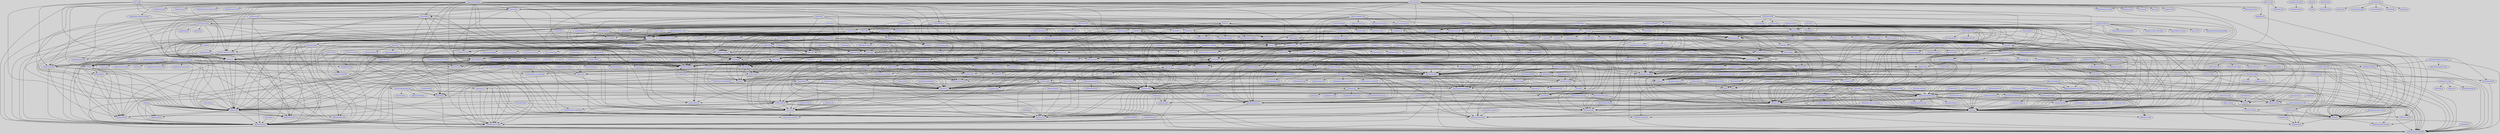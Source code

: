 digraph fgl {
  size="100.0,100.0!"; 
  dpi=600;
  margin=0;
  overlap=scale
  graph [ bgcolor=lightgray, resolution=128, fontname=Arial, fontcolor=blue, fontsize=12 ];
  node [ fontname=Arial, fontcolor=blue, fontsize=12];
  edge [ fontname=Helvetica, fontcolor=red, fontsize=12 ];

  "fthomas/refined" -> "rickynils/scalacheck" 
  "scorexfoundation/scorex" -> "swagger-akka-http/swagger-akka-http" 
  "spotify/scio" -> "circe/circe" 
  "scorexfoundation/scorex" -> "milessabin/shapeless" 
  "thoughtworksinc/deeplearning.scala" -> "milessabin/shapeless" 
  "twitter/finatra" -> "fasterxml/jackson-module-scala" 
  "scalanlp/breeze" -> "milessabin/shapeless" 
  "slamdata/matryoshka" -> "slamdata/slamdata-predef" 
  "linkerd/linkerd" -> "fasterxml/jackson-module-scala" 
  "playframework/anorm" -> "jsuereth/scala-arm" 
  "xerial/sbt-pack" -> "playframework/twirl" 
  "locationtech/geotrellis" -> "typesafehub/scala-logging" 
  "gilbertw1/slack-scala-client" -> "akka/akka" 
  "finagle/finch" -> "finagle/finagle-oauth2" 
  "couchbase/couchbase-spark-connector" -> "reactivex/rxscala" 
  "holdenk/spark-testing-base" -> "scalatest/scalatest" 
  "fomkin/korolev" -> "jokade/slogging" 
  "47deg/macroid" -> "scala/scala-async" 
  "twitter/twitter-server" -> "fasterxml/jackson-module-scala" 
  "rtyley/bfg-repo-cleaner" -> "scalatest/scalatest" 
  "dius/pact-jvm" -> "etorreborre/specs2" 
  "spotify/ratatool" -> "twitter/bijection" 
  "apache/flink" -> "scopt/scopt" 
  "lloydmeta/schwatcher" -> "akka/akka" 
  "primetalk/synapsegrid" -> "reactivex/rxscala" 
  "tumblr/colossus" -> "scalatest/scalatest" 
  "tpolecat/doobie" -> "milessabin/shapeless" 
  "slamdata/matryoshka" -> "rickynils/scalacheck" 
  "functional-streams-for-scala/fs2" -> "scodec/scodec-bits" 
  "circe/circe" -> "milessabin/shapeless" 
  "frees-io/freestyle" -> "travisbrown/catbird" 
  "mukel/telegrambot4s" -> "akka/akka" 
  "tapad/sbt-docker-compose" -> "lift/framework" 
  "scalaconsultants/reactive-rabbit" -> "akka/akka" 
  "travisbrown/iteratee" -> "scalatest/scalatest" 
  "scalacenter/scalafix" -> "lihaoyi/sourcecode" 
  "finagle/finch" -> "circe/circe-jackson" 
  "travisbrown/iteratee" -> "typelevel/cats" 
  "japgolly/scalacss" -> "japgolly/scalajs-react" 
  "zalando/grafter" -> "scalacenter/scaladex-void" 
  "sirthias/swave" -> "typesafehub/scala-logging" 
  "alexarchambault/case-app" -> "milessabin/macro-compat" 
  "scalaz/scalaz" -> "rickynils/scalacheck" 
  "hseeberger/constructr" -> "propensive/rapture-json-spray" 
  "getquill/quill" -> "twitter/finagle" 
  "playframework/play-slick" -> "playframework/playframework" 
  "outworkers/phantom" -> "milessabin/macro-compat" 
  "circe/circe" -> "scalamacros/paradise" 
  "primetalk/synapsegrid" -> "akka/akka" 
  "propensive/contextual" -> "scalamacros/paradise" 
  "ucb-bar/chisel" -> "rickynils/scalacheck" 
  "pureconfig/pureconfig" -> "milessabin/macro-compat" 
  "propensive/rapture" -> "lift/framework" 
  "combust/mleap" -> "jsuereth/scala-arm" 
  "ensime/ensime-server" -> "lihaoyi/fastparse" 
  "foundweekends/giter8" -> "scopt/scopt" 
  "foundweekends/giter8" -> "eed3si9n/gigahorse" 
  "strongtyped/active-slick" -> "milessabin/shapeless" 
  "locationtech/geotrellis" -> "julien-truffaut/monocle" 
  "snappydatainc/snappydata" -> "scopt/scopt" 
  "kamon-io/kamon" -> "akka/akka" 
  "swagger-api/swagger-play" -> "fasterxml/jackson-module-scala" 
  "http4s/http4s" -> "functional-streams-for-scala/fs2-cats" 
  "softwaremill/scala-clippy" -> "lihaoyi/fansi" 
  "tpolecat/doobie" -> "typelevel/cats" 
  "akka-js/akka.js" -> "scala-js/scala-js-java-time" 
  "etsy/conjecture" -> "twitter/algebird" 
  "scalapenos/stamina" -> "akka/akka" 
  "hseeberger/constructr" -> "akka/akka" 
  "locationtech/geotrellis" -> "spray/spray" 
  "rssh/scala-gopher" -> "scala/scala-async" 
  "dlwh/breeze" -> "dlwh/epic" 
  "softwaremill/sttp" -> "monix/monix" 
  "lihaoyi/workbench" -> "lihaoyi/upickle-pprint" 
  "spotify/ratatool" -> "circe/circe" 
  "non/debox" -> "non/spire" 
  "spotify/scio" -> "fasterxml/jackson-module-scala" 
  "pureconfig/pureconfig" -> "scala/scala-xml" 
  "jto/validation" -> "playframework/play-json" 
  "twitter/storehaus" -> "twitter/util" 
  "scalameter/scalameter" -> "mongodb/mongo-scala-driver" 
  "swagger-api/swagger-play" -> "playframework/playframework" 
  "finagle/finch" -> "scalatest/scalatest" 
  "lloydmeta/enumeratum" -> "playframework/play-json" 
  "non/debox" -> "scalamacros/paradise" 
  "scalapenos/stamina" -> "jrudolph/json-lenses" 
  "danielasfregola/twitter4s" -> "hseeberger/akka-http-json" 
  "hseeberger/constructr" -> "propensive/rapture" 
  "joscha/play-authenticate" -> "joscha/play-easymail" 
  "net-a-porter/scala-uri" -> "sirthias/parboiled2" 
  "typelevel/discipline" -> "scalatest/scalatest" 
  "outr/youi" -> "scala-js/scala-js-dom" 
  "scorexfoundation/scorex" -> "scalatest/scalatest" 
  "whisklabs/docker-it-scala" -> "iheartradio/ficus" 
  "softwaremill/kmq" -> "akka/akka" 
  "outr/youi" -> "outr/scribe" 
  "ensime/ensime-server" -> "daniel-trinh/scalariform" 
  "argonaut-io/argonaut" -> "scalaz/scalaz" 
  "lihaoyi/mill" -> "lihaoyi/pprint" 
  "dius/pact-jvm" -> "dispatch/reboot" 
  "spray/spray" -> "sirthias/parboiled" 
  "hseeberger/constructr" -> "spray/spray" 
  "lihaoyi/scalatex" -> "circe/circe" 
  "chandu0101/sri" -> "scala-js/scala-js-dom" 
  "snowplow/snowplow" -> "snowplow/scala-weather" 
  "p2t2/figaro" -> "argonaut-io/argonaut" 
  "travisbrown/iteratee" -> "scalaz/scalaz" 
  "scalatest/scalatest" -> "playframework/playframework" 
  "combust/mleap" -> "apache/spark" 
  "http4s/http4s" -> "rickynils/scalacheck" 
  "swagger-akka-http/swagger-akka-http" -> "akka/akka-http" 
  "foundweekends/giter8" -> "scala/scala-parser-combinators" 
  "agourlay/cornichon" -> "circe/circe" 
  "scoverage/scalac-scoverage-plugin" -> "scala/scala-xml" 
  "typelevel/cats" -> "typelevel/machinist" 
  "spotify/featran" -> "nrinaudo/kantan.csv" 
  "foundweekends/giter8" -> "bmc/scalasti" 
  "slamdata/matryoshka" -> "julien-truffaut/monocle" 
  "jto/validation" -> "scala/scala-parser-combinators-js" 
  "adrianhurt/play-bootstrap" -> "playframework/playframework" 
  "tminglei/slick-pg" -> "circe/circe" 
  "pawelkaczor/akka-ddd" -> "danielasfregola/random-data-generator" 
  "scalacenter/bloop" -> "sbt/util" 
  "snappydatainc/snappydata" -> "akka/akka" 
  "spotify/scio" -> "nevillelyh/protobuf-generic" 
  "combust/mleap" -> "databricks/spark-avro" 
  "argonaut-io/argonaut" -> "non/jawn" 
  "mpollmeier/gremlin-scala" -> "milessabin/shapeless" 
  "gphat/wabisabi" -> "bmc/grizzled-slf4j" 
  "pathikrit/better-files" -> "akka/akka" 
  "underscoreio/slickless" -> "milessabin/shapeless" 
  "quasar-analytics/quasar" -> "slamdata/slamdata-predef" 
  "etorreborre/specs2" -> "rickynils/scalacheck" 
  "twitter/algebird" -> "twitter/bijection" 
  "circe/circe" -> "scalatest/scalatest" 
  "finagle/featherbed" -> "twitter/finagle" 
  "non/jawn" -> "playframework/play-json" 
  "p2t2/figaro" -> "scalanlp/breeze" 
  "spotify/scio" -> "scalatest/scalatest" 
  "thoughtworksinc/deeplearning.scala" -> "atry/fastring" 
  "lagom/lagom" -> "dnvriend/akka-persistence-jdbc" 
  "milessabin/kittens" -> "scalamacros/paradise" 
  "lift/framework" -> "scala/scala-xml" 
  "thoughtworksinc/deeplearning.scala" -> "lihaoyi/sourcecode" 
  "thoughtworksinc/deeplearning.scala" -> "deeplearning4j/deeplearning4j" 
  "eed3si9n/scalaxb" -> "scopt/scopt" 
  "travisbrown/iteratee" -> "rickynils/scalacheck" 
  "scalatra/scalatra" -> "scalatest/scalatest" 
  "lastland/scala-forklift" -> "slick/slick" 
  "http4s/rho" -> "milessabin/shapeless" 
  "spotify/scio" -> "nevillelyh/shapeless-datatype" 
  "outr/youi" -> "scala/scala-xml" 
  "argonaut-io/argonaut" -> "scalamacros/paradise" 
  "softwaremill/sttp" -> "scalaz/scalaz" 
  "gnieh/diffson" -> "playframework/play-json" 
  "groupon/sparklint" -> "apache/spark" 
  "strongtyped/fun-cqrs" -> "typesafehub/scala-logging" 
  "scorexfoundation/scorex" -> "swagger-api/swagger-scala-module" 
  "stratio/crossdata" -> "akka/akka" 
  "wix/accord" -> "scalamacros/paradise" 
  "outwatch/outwatch" -> "raquo/scala-dom-types" 
  "scalatra/scalatra" -> "akka/akka" 
  "http4s/http4s" -> "playframework/twirl" 
  "levkhomich/akka-tracing" -> "akka/akka-http" 
  "twitter/cassovary" -> "twitter/twitter-server" 
  "playframework/playframework" -> "playframework/play-file-watch" 
  "dispatch/reboot" -> "scala/scala-xml" 
  "http4s/http4s" -> "scala/scala-java8-compat" 
  "agourlay/cornichon" -> "sirthias/parboiled2" 
  "finagle/finch" -> "rickynils/scalacheck" 
  "finagle/featherbed" -> "typelevel/cats" 
  "frees-io/freestyle" -> "slick/slick" 
  "twitter/storehaus" -> "twitter/algebird" 
  "akka/akka-http" -> "scala/scala-xml" 
  "scalacenter/scalafix" -> "lihaoyi/scalatex" 
  "danielasfregola/twitter4s" -> "json4s/json4s" 
  "twitter/finatra" -> "bmc/grizzled-slf4j" 
  "47deg/sbt-microsites" -> "sksamuel/scrimage" 
  "quasar-analytics/quasar" -> "julien-truffaut/monocle" 
  "scalaz/scalaz" -> "scala/scala-xml" 
  "jrudolph/json-lenses" -> "spray/spray-json" 
  "frees-io/freestyle" -> "pepegar/hammock" 
  "quasar-analytics/quasar" -> "reactivex/rxscala" 
  "quasar-analytics/quasar" -> "slamdata/scala-pathy" 
  "http4s/http4s" -> "etorreborre/specs2" 
  "sangria-graphql/sangria" -> "sirthias/parboiled2" 
  "freechipsproject/chisel3" -> "scopt/scopt" 
  "rtyley/bfg-repo-cleaner" -> "rtyley/scala-textmatching" 
  "quasar-analytics/quasar" -> "tpolecat/doobie" 
  "twitter/finatra" -> "twitter/bijection" 
  "folone/poi.scala" -> "scalaz/scalaz" 
  "outwatch/outwatch" -> "lukajcb/rxscala-js" 
  "jupyter-scala/jupyter-scala" -> "alexarchambault/ammonium" 
  "gnieh/diffson" -> "spray/spray" 
  "guardian/grid" -> "scalatest/scalatest" 
  "twitter/finatra" -> "twitter/scrooge" 
  "twitter/cassovary" -> "twitter/finagle" 
  "scalatest/scalatest" -> "scala/scala-parser-combinators" 
  "xdotai/play-json-extensions" -> "playframework/play-json" 
  "caskdata/cdap" -> "apache/spark" 
  "gilbertw1/slack-scala-client" -> "scala/scala-async" 
  "quasar-analytics/quasar" -> "scala/scala-parser-combinators" 
  "swagger-api/swagger-play" -> "playframework/twirl" 
  "akka/akka" -> "scala/scala-java8-compat" 
  "scoverage/sbt-scoverage" -> "scoverage/scalac-scoverage-plugin" 
  "tpolecat/doobie" -> "lihaoyi/sourcecode" 
  "frees-io/freestyle" -> "akka/akka-http" 
  "non/jawn" -> "argonaut-io/argonaut" 
  "fthomas/refined" -> "milessabin/macro-compat" 
  "json4s/json4s" -> "scala/scala-xml" 
  "reactivemongo/reactivemongo" -> "akka/akka" 
  "dragos/dragos-vscode-scala" -> "ensime/ensime-server" 
  "lihaoyi/fansi" -> "lihaoyi/sourcecode" 
  "p2t2/figaro" -> "scala/scala-swing" 
  "twitter/bijection" -> "twitter/scrooge" 
  "spotify/ratatool" -> "spotify/featran" 
  "julien-truffaut/monocle" -> "scala/scala-java8-compat" 
  "hrj/abandon" -> "scala/scala-xml" 
  "akka/alpakka" -> "mongodb/mongo-scala-driver" 
  "apache/flink" -> "scalamacros/paradise" 
  "monix/monix" -> "scalaz/scalaz" 
  "strongtyped/fun-cqrs" -> "akka/akka" 
  "akka/akka" -> "scala/scala-continuations" 
  "quasar-analytics/quasar" -> "akka/akka" 
  "foundweekends/giter8" -> "scala/scala-xml" 
  "softwaremill/sttp" -> "typelevel/cats-effect" 
  "monadless/monadless" -> "typelevel/cats" 
  "milessabin/shapeless" -> "scalamacros/paradise" 
  "whisklabs/docker-it-scala" -> "scalatest/scalatest" 
  "twitter/ostrich" -> "fasterxml/jackson-module-scala" 
  "ngs-doo/revenj" -> "scala/scala-xml" 
  "thangiee/freasy-monad" -> "scalameta/scalameta" 
  "spotify/scio" -> "twitter/chill" 
  "atnos-org/eff" -> "typelevel/cats" 
  "propensive/rapture" -> "spray/spray" 
  "linkerd/linkerd" -> "ghik/silencer" 
  "eaplatanios/tensorflow_scala" -> "circe/circe" 
  "playframework/play-json" -> "milessabin/macro-compat" 
  "twitter/finagle" -> "twitter/bijection" 
  "apache/bahir" -> "akka/akka" 
  "sparklinedata/spark-druid-olap" -> "scopt/scopt" 
  "squeryl/squeryl" -> "scala/scala-xml" 
  "outr/youi" -> "circe/circe" 
  "scalaconsultants/reactive-rabbit" -> "nbronson/scala-stm" 
  "kailuowang/henkan" -> "milessabin/kittens" 
  "scanamo/scanamo" -> "mpilquist/simulacrum" 
  "scalastyle/scalastyle" -> "scala-ide/scalariform" 
  "eaplatanios/tensorflow_scala" -> "milessabin/shapeless" 
  "etorreborre/specs2" -> "milessabin/shapeless" 
  "guardian/grid" -> "scala/scala-xml" 
  "akka/akka-http" -> "akka/akka" 
  "hseeberger/akka-sse" -> "akka/akka" 
  "julienrf/endpoints" -> "milessabin/shapeless" 
  "fomkin/korolev" -> "akka/akka-http" 
  "apache/samza" -> "scalatra/scalatra" 
  "thoughtworksinc/each" -> "milessabin/macro-compat" 
  "typelevel/algebra" -> "typelevel/cats" 
  "deeplearning4j/deeplearning4j" -> "akka/akka" 
  "locationtech/geotrellis" -> "scalatest/scalatest" 
  "xerial/larray" -> "wvlet/log" 
  "fthomas/refined" -> "scalaz/scalaz" 
  "hseeberger/akka-sse" -> "akka/akka-http" 
  "hseeberger/akka-http-json" -> "fasterxml/jackson-module-scala" 
  "scalacenter/bloop" -> "scala/scala-parser-combinators" 
  "agourlay/cornichon" -> "sangria-graphql/sangria" 
  "bigdatagenomics/adam" -> "hammerlab/genomic-loci" 
  "xitrum-framework/xitrum" -> "mattroberts297/slf4s" 
  "coursier/coursier" -> "alexarchambault/case-app" 
  "quasar-analytics/quasar" -> "verizon/delorean" 
  "eventstore/eventstore.jvm" -> "akka/akka" 
  "etorreborre/specs2" -> "scalamacros/paradise" 
  "twitter/bijection" -> "twitter/finagle" 
  "fomkin/korolev" -> "johanandren/akka" 
  "scalatest/scalatest" -> "scala/scala-xml" 
  "reactivemongo/reactivemongo" -> "playframework/playframework" 
  "lloydmeta/enumeratum" -> "playframework/playframework" 
  "twitter/scalding" -> "json4s/json4s" 
  "twitter/algebird" -> "twitter/util" 
  "scalameta/scalafmt" -> "olafurpg/metaconfig" 
  "tumblr/colossus" -> "nscala-time/nscala-time" 
  "jupyter-scala/jupyter-scala" -> "jupyter-scala/jupyter-kernel" 
  "sbt/zinc" -> "sbt/util" 
  "hseeberger/akka-http-json" -> "lihaoyi/upickle-pprint" 
  "typelevel/discipline" -> "etorreborre/specs2" 
  "sangria-graphql/sangria" -> "sangria-graphql/sangria-marshalling-api" 
  "finagle/finch" -> "typelevel/discipline" 
  "julienrf/endpoints" -> "hseeberger/akka-http-json" 
  "frees-io/freestyle" -> "verizon/journal" 
  "non/kind-projector" -> "scalamacros/paradise" 
  "akka/alpakka" -> "hseeberger/akka-http-json" 
  "coursier/coursier" -> "scala-js/scala-js-dom" 
  "finagle/finch" -> "non/jawn" 
  "jupyter-scala/jupyter-scala" -> "alexarchambault/case-app" 
  "http4s/http4s" -> "scala/scala-xml" 
  "finagle/finch" -> "milessabin/shapeless" 
  "thoughtworksinc/deeplearning.scala" -> "thoughtworksinc/constructor.scala" 
  "apache/spark" -> "apache/kafka" 
  "spotify/featran" -> "nevillelyh/shapeless-datatype" 
  "stew/dogs" -> "typelevel/machinist" 
  "clulab/processors" -> "json4s/json4s" 
  "frees-io/freestyle" -> "frees-io/iota" 
  "memsql/memsql-spark-connector" -> "spray/spray" 
  "rickynils/scalacheck" -> "scala/scala-parser-combinators" 
  "spinalhdl/spinalhdl" -> "scopt/scopt" 
  "sirthias/swave" -> "milessabin/shapeless" 
  "lihaoyi/upickle-pprint" -> "lihaoyi/fansi" 
  "snowplow/snowplow" -> "gatling/jsonpath" 
  "coursier/coursier" -> "lihaoyi/fastparse" 
  "frees-io/freestyle" -> "jokade/slogging" 
  "pawelkaczor/akka-ddd" -> "pawelkaczor/akka-contrib-legacy" 
  "scalacenter/scalafix" -> "typelevel/paiges" 
  "ensime/ensime-server" -> "paulbutcher/scalamock" 
  "xitrum-framework/xitrum" -> "xitrum-framework/glokka" 
  "tminglei/slick-pg" -> "playframework/play-json" 
  "foursquare/fsqio" -> "salat/salat" 
  "scala-ide/scalariform" -> "scala/scala-xml" 
  "xitrum-framework/xitrum" -> "json4s/json4s" 
  "locationtech/geotrellis" -> "non/spire" 
  "scalacenter/bloop" -> "monix/monix" 
  "linkerd/linkerd" -> "scoverage/scalac-scoverage-plugin" 
  "dius/pact-jvm" -> "typesafehub/scala-logging" 
  "udashframework/udash-core" -> "japgolly/scalacss" 
  "ngs-doo/revenj" -> "fasterxml/jackson-module-scala" 
  "jupyter-scala/jupyter-scala" -> "spotify/scio" 
  "sirthias/swave" -> "scodec/scodec-bits" 
  "scalameta/scalameta" -> "lihaoyi/fastparse" 
  "sbt/sbt-scalariform" -> "scala-ide/scalariform" 
  "eaplatanios/tensorflow_scala" -> "non/spire" 
  "udashframework/udash-core" -> "lihaoyi/scalatags" 
  "hydrospheredata/mist" -> "johanandren/akka" 
  "http4s/rho" -> "json4s/json4s" 
  "julienrf/play-jsmessages" -> "playframework/playframework" 
  "sksamuel/elastic4s" -> "fasterxml/jackson-module-scala" 
  "twitter/finatra" -> "twitter/util" 
  "frees-io/freestyle" -> "monix/monix" 
  "scalapb/scalapb" -> "lihaoyi/fastparse" 
  "stratio/crossdata" -> "elastic/elasticsearch-hadoop" 
  "scalaz/scalaz" -> "scala/scala-java8-compat" 
  "spotify/scio" -> "scalamacros/paradise" 
  "typelevel/cats-effect" -> "typelevel/cats" 
  "thoughtworksinc/binding.scala" -> "scala-js/scala-js-dom" 
  "eventstore/eventstore.jvm" -> "playframework/play-json" 
  "pawelkaczor/akka-ddd" -> "nscala-time/nscala-time" 
  "json4s/json4s" -> "scalaz/scalaz" 
  "finagle/featherbed" -> "circe/circe" 
  "akka/reactive-kafka" -> "akka/akka" 
  "jupyter-scala/jupyter-scala" -> "lihaoyi/upickle-pprint" 
  "hydrospheredata/mist" -> "milessabin/shapeless" 
  "etorreborre/specs2" -> "scala/scala-xml" 
  "scalapb/scalapb" -> "scalapb/lenses" 
  "vegas-viz/vegas" -> "circe/circe" 
  "lihaoyi/utest" -> "lihaoyi/sourcecode" 
  "twitter/storehaus" -> "twitter/bijection" 
  "deeplearning4j/nd4j" -> "apache/kafka" 
  "dius/pact-jvm" -> "gatling/jsonpath" 
  "adamw/elasticmq" -> "akka/akka-http" 
  "unfiltered/unfiltered" -> "json4s/json4s" 
  "mpilquist/simulacrum" -> "milessabin/macro-compat" 
  "locationtech/geotrellis" -> "scala/scala-parser-combinators" 
  "mohiva/play-silhouette" -> "playframework/twirl" 
  "http4s/http4s" -> "non/jawn" 
  "thoughtworksinc/deeplearning.scala" -> "jsuereth/scala-arm" 
  "akka/alpakka" -> "hseeberger/akka-sse" 
  "milessabin/shapeless" -> "milessabin/macro-compat" 
  "lihaoyi/ammonite" -> "lihaoyi/utest" 
  "outworkers/phantom" -> "milessabin/shapeless" 
  "twitter/scalding" -> "rickynils/scalacheck" 
  "lucidsoftware/neo-sbt-scalafmt" -> "mpollmeier/colordiff" 
  "guardian/grid" -> "lift/framework" 
  "twitter/algebird" -> "scalatest/scalatest" 
  "slamdata/matryoshka" -> "scalaz/scalaz" 
  "travisbrown/iteratee" -> "travisbrown/catbird" 
  "thoughtworksinc/deeplearning.scala" -> "thoughtworksinc/feature.scala" 
  "spotify/scio" -> "annoy4s/annoy4s" 
  "twitter/scrooge" -> "scopt/scopt" 
  "julien-truffaut/monocle" -> "typelevel/discipline" 
  "lloydmeta/enumeratum" -> "json4s/json4s" 
  "functional-streams-for-scala/fs2" -> "typelevel/cats-effect" 
  "levkhomich/akka-tracing" -> "akka/akka" 
  "frees-io/freestyle" -> "http4s/http4s" 
  "gitbucket/gitbucket" -> "playframework/twirl" 
  "akka/akka" -> "nbronson/scala-stm" 
  "scalapenos/stamina" -> "scalatest/scalatest" 
  "clulab/processors" -> "akka/akka" 
  "pureconfig/pureconfig" -> "lloydmeta/enumeratum" 
  "tumblr/colossus" -> "akka/akka" 
  "circe/circe" -> "fthomas/refined" 
  "fomkin/korolev" -> "fomkin/levsha" 
  "foursquare/fsqio" -> "twitter/ostrich" 
  "ensime/ensime-server" -> "fommil/spray-json-shapeless" 
  "spotify/scio" -> "spotify/featran" 
  "bigdatagenomics/adam" -> "codingwell/scala-guice" 
  "underscoreio/slickless" -> "slick/slick" 
  "agourlay/cornichon" -> "monix/monix" 
  "scalameta/scalameta" -> "scalatest/scalatest" 
  "lloydmeta/enumeratum" -> "scalamacros/paradise" 
  "finagle/finch" -> "typelevel/cats" 
  "fomkin/korolev" -> "monix/monix" 
  "softwaremill/sttp" -> "circe/circe" 
  "circe/circe" -> "typelevel/cats" 
  "47deg/sbt-microsites" -> "jcazevedo/moultingyaml" 
  "http4s/blaze" -> "scala/scala-xml" 
  "twitter/bijection" -> "scalamacros/paradise" 
  "slamdata/matryoshka" -> "mpilquist/simulacrum" 
  "scala-graph/scala-graph" -> "rickynils/scalacheck" 
  "jupyter-scala/jupyter-scala" -> "coursier/coursier" 
  "apache/kafka" -> "scala/scala-parser-combinators" 
  "locationtech/geomesa" -> "sirthias/parboiled" 
  "agourlay/cornichon" -> "sangria-graphql/sangria-circe" 
  "gitbucket/gitbucket" -> "gitbucket/scalatra-forms" 
  "lihaoyi/scalatex" -> "lihaoyi/upickle-pprint" 
  "thoughtworksinc/binding.scala" -> "milessabin/macro-compat" 
  "monadless/monadless" -> "playframework/playframework" 
  "lihaoyi/ammonite" -> "scalamacros/paradise" 
  "swagger-akka-http/swagger-akka-http" -> "fasterxml/jackson-module-scala" 
  "apache/mahout" -> "scopt/scopt" 
  "foursquare/fsqio" -> "lift/framework" 
  "stew/dogs" -> "typelevel/cats" 
  "http4s/http4s" -> "typelevel/cats" 
  "sksamuel/elastic4s" -> "circe/circe" 
  "spotify/featran" -> "nevillelyh/protobuf-generic" 
  "47deg/fetch" -> "typelevel/cats" 
  "chandu0101/scalajs-react-components" -> "japgolly/scalajs-react" 
  "hseeberger/akka-http-json" -> "circe/circe" 
  "frees-io/freestyle" -> "47deg/case-classy" 
  "verizon/knobs" -> "scalacenter/scaladex-void" 
  "tpolecat/doobie" -> "functional-streams-for-scala/fs2-cats" 
  "http4s/http4s" -> "circe/circe" 
  "daniel-trinh/scalariform" -> "scala/scala-parser-combinators" 
  "jto/validation" -> "scala/scala-xml" 
  "outr/youi" -> "outr/reactify" 
  "playframework/play-slick" -> "slick/slick" 
  "udashframework/udash-core" -> "typesafehub/scala-logging" 
  "outwatch/outwatch" -> "scala-js/scala-js-dom" 
  "olivierblanvillain/monadic-html" -> "typelevel/cats" 
  "scorexfoundation/scorex" -> "akka/akka" 
  "non/spire" -> "typelevel/algebra" 
  "sirthias/parboiled2" -> "milessabin/shapeless" 
  "lagom/lagom" -> "akka/akka-http" 
  "thoughtworksinc/deeplearning.scala" -> "atry/raii.scala" 
  "twitter/finagle" -> "fasterxml/jackson-module-scala" 
  "julien-truffaut/monocle" -> "scalamacros/paradise" 
  "lihaoyi/sourcecode" -> "scalamacros/paradise" 
  "lihaoyi/mill" -> "lihaoyi/ammonite" 
  "getquill/quill" -> "mauricio/postgresql-netty" 
  "alexarchambault/scalacheck-shapeless" -> "rickynils/scalacheck" 
  "frees-io/freestyle" -> "edmundnoble/cats-mtl" 
  "scalatest/scalatest" -> "rickynils/scalacheck" 
  "scalatra/scalatra" -> "etorreborre/specs2" 
  "pawelkaczor/akka-ddd" -> "akka/akka" 
  "scorexfoundation/scorex" -> "akka/akka-http" 
  "scalacenter/scalafix" -> "twitter/util" 
  "lloydmeta/enumeratum" -> "lihaoyi/upickle-pprint" 
  "akka/alpakka" -> "milessabin/shapeless" 
  "sclasen/akka-zk-cluster-seed" -> "akka/akka" 
  "etsy/conjecture" -> "spray/spray" 
  "etorreborre/specs2" -> "scalaz/scalaz" 
  "spray/spray-json" -> "sirthias/parboiled" 
  "twitter/algebird" -> "scalamacros/paradise" 
  "circe/circe" -> "akka/akka" 
  "julienrf/endpoints" -> "scalatest/scalatest" 
  "japgolly/scalacss" -> "milessabin/shapeless" 
  "deeplearning4j/deeplearning4j" -> "skymindio/canova" 
  "tpolecat/atto" -> "typelevel/cats" 
  "playframework/playframework" -> "scala/scala-xml" 
  "scorexfoundation/scorex" -> "input-output-hk/iodb" 
  "pawelkaczor/akka-ddd" -> "lloydmeta/enumeratum" 
  "atnos-org/eff" -> "tpolecat/doobie" 
  "quasar-analytics/quasar" -> "datastax/spark-cassandra-connector" 
  "thoughtworksinc/binding.scala" -> "thoughtworksinc/each" 
  "frees-io/freestyle" -> "kailuowang/mainecoon" 
  "jaliss/securesocial" -> "playframework/play-mailer" 
  "circe/circe" -> "milessabin/macro-compat" 
  "finagle/finch" -> "travisbrown/iteratee" 
  "ensime/ensime-sbt" -> "scala/scala-xml" 
  "playframework/twirl" -> "scala/scala-xml" 
  "quasar-analytics/quasar" -> "fthomas/refined" 
  "quasar-analytics/quasar" -> "rickynils/scalacheck" 
  "akka/akka-stream-contrib" -> "akka/akka" 
  "scalastyle/scalastyle" -> "scopt/scopt" 
  "snowplow/snowplow" -> "akka/akka" 
  "julienrf/endpoints" -> "julienrf/faithful" 
  "sksamuel/elastic4s" -> "typelevel/cats" 
  "lomigmegard/akka-http-cors" -> "akka/akka-http" 
  "xitrum-framework/xitrum" -> "xitrum-framework/scaposer" 
  "vegas-viz/vegas" -> "scalafx/scalafx" 
  "gitbucket/gitbucket" -> "scala/scala-java8-compat" 
  "nrinaudo/kantan.csv" -> "nrinaudo/kantan.codecs" 
  "twitter/algebird" -> "rickynils/scalacheck" 
  "pauldijou/jwt-scala" -> "lihaoyi/upickle-pprint" 
  "sksamuel/scapegoat" -> "scala/scala-xml" 
  "outworkers/phantom" -> "twitter/util" 
  "scalameta/scalameta" -> "scalapb/scalapb" 
  "to-ithaca/libra" -> "milessabin/shapeless" 
  "lagom/lagom" -> "scala/scala-xml" 
  "foundweekends/pamflet" -> "unfiltered/unfiltered" 
  "pawelkaczor/akka-ddd" -> "eventstore/eventstore.jvm" 
  "frees-io/freestyle" -> "47deg/fetch" 
  "spotify/ratatool" -> "twitter/scalding" 
  "twitter/finatra" -> "twitter/finagle" 
  "scalacenter/bloop" -> "sbt/io" 
  "thoughtworksinc/binding.scala" -> "lihaoyi/scalatags" 
  "ensime/ensime-server" -> "scala-ide/scala-refactoring" 
  "clulab/processors" -> "scala/scala-parser-combinators" 
  "scalameta/scalafmt" -> "scalameta/scalameta" 
  "scalikejdbc/scalikejdbc" -> "scala/scala-parser-combinators" 
  "typelevel/cats" -> "typelevel/discipline" 
  "quasar-analytics/quasar" -> "propensive/contextual" 
  "spotify/ratatool" -> "spotify/scio" 
  "zalando/grafter" -> "scalameta/scalameta" 
  "lucidsoftware/relate" -> "playframework/anorm" 
  "paulbutcher/scalamock" -> "scalatest/scalatest" 
  "quasar-analytics/quasar" -> "scopt/scopt" 
  "spotify/featran" -> "twitter/chill" 
  "lihaoyi/utest" -> "scalamacros/paradise" 
  "spray/spray" -> "scala/scala-parallel-collections" 
  "pureconfig/pureconfig" -> "akka/akka" 
  "udashframework/udash-core" -> "non/jawn" 
  "lihaoyi/ammonite" -> "lihaoyi/PPrint" 
  "twitter/chill" -> "twitter/algebird" 
  "lagom/lagom" -> "lightbend/ssl-config" 
  "outworkers/phantom" -> "playframework/playframework" 
  "spotify/scio" -> "nevillelyh/parquet-avro-extra" 
  "lihaoyi/fastparse" -> "scodec/scodec-bits" 
  "linkerd/linkerd" -> "rickynils/scalacheck" 
  "etsy/conjecture" -> "twitter/scalding" 
  "reactivemongo/play-reactivemongo" -> "playframework/playframework" 
  "scalanlp/breeze" -> "non/spire" 
  "tminglei/slick-pg" -> "argonaut-io/argonaut" 
  "pawelkaczor/akka-ddd" -> "softwaremill/scala-common" 
  "softwaremill/akka-http-session" -> "json4s/json4s" 
  "swagger-akka-http/swagger-akka-http" -> "swagger-api/swagger-scala-module" 
  "udashframework/udash-core" -> "udashframework/scala-js-jquery" 
  "spotify/featran" -> "twitter/algebird" 
  "outwatch/outwatch" -> "typelevel/cats" 
  "sksamuel/elastic4s" -> "spray/spray" 
  "gilbertw1/slack-scala-client" -> "akka/akka-http" 
  "aselab/scala-activerecord" -> "json4s/json4s" 
  "non/spire" -> "typelevel/machinist" 
  "snappydatainc/snappydata" -> "bmc/classutil" 
  "alexarchambault/case-app" -> "milessabin/shapeless" 
  "spotify/featran" -> "scalatest/scalatest" 
  "scalapenos/stamina" -> "johanandren/akka" 
  "gitbucket/gitbucket" -> "johanandren/akka" 
  "gitbucket/gitbucket" -> "json4s/json4s" 
  "monadless/monadless" -> "twitter/algebird" 
  "fthomas/refined" -> "scala/scala-xml" 
  "sksamuel/avro4s" -> "json4s/json4s" 
  "spotify/featran" -> "annoy4s/annoy4s" 
  "dispatch/reboot" -> "json4s/json4s" 
  "atnos-org/eff" -> "twitter/util" 
  "holdenk/spark-testing-base" -> "rickynils/scalacheck" 
  "bigdatagenomics/adam" -> "scalacenter/scaladex-void" 
  "spotify/featran" -> "nevillelyh/parquet-avro-extra" 
  "typelevel/frameless" -> "milessabin/shapeless" 
  "dlwh/breeze" -> "scalamacros/paradise" 
  "travisbrown/iteratee" -> "functional-streams-for-scala/fs2" 
  "finagle/finch" -> "spray/spray" 
  "scanamo/scanamo" -> "milessabin/shapeless" 
  "playframework/anorm" -> "playframework/playframework" 
  "mohiva/play-html-compressor" -> "playframework/playframework" 
  "monadless/monadless" -> "scalamacros/resetallattrs" 
  "milessabin/kittens" -> "non/alleycats" 
  "dlwh/breeze" -> "scalanlp/breeze" 
  "quasar-analytics/quasar" -> "alexarchambault/argonaut-shapeless" 
  "sangria-graphql/sangria" -> "sangria-graphql/sangria-streaming-api" 
  "kamon-io/kamon" -> "fluent/fluent-logger-scala" 
  "akka/akka-http" -> "spray/spray" 
  "snappydatainc/snappydata" -> "twitter/chill" 
  "dnvriend/akka-persistence-jdbc" -> "akka/akka" 
  "p2t2/figaro" -> "akka/akka" 
  "hseeberger/akka-http-json" -> "playframework/play-json" 
  "propensive/rapture" -> "playframework/play-json" 
  "outr/youi" -> "outr/profig" 
  "julienrf/endpoints" -> "circe/circe" 
  "scalaprops/scalaprops" -> "scalaz/scalaz" 
  "sksamuel/elastic4s" -> "sksamuel/exts" 
  "guardian/grid" -> "typesafehub/scala-logging" 
  "pawelkaczor/akka-ddd" -> "kamon-io/core" 
  "spotify/ratatool" -> "scopt/scopt" 
  "julien-truffaut/monocle" -> "milessabin/shapeless" 
  "scalanlp/breeze" -> "scalanlp/breeze-viz" 
  "monix/monix" -> "milessabin/macro-compat" 
  "frees-io/freestyle" -> "milessabin/shapeless" 
  "akka/alpakka" -> "slick/slick" 
  "lihaoyi/ammonite" -> "lihaoyi/sourcecode" 
  "apache/incubator-gearpump" -> "akka/akka-http" 
  "akka/alpakka" -> "johanandren/akka" 
  "scalatra/scalatra" -> "bmc/grizzled-slf4j" 
  "akka-js/akka.js" -> "akka-js/shocon" 
  "cb372/scalacache" -> "monix/monix" 
  "pureconfig/pureconfig" -> "typelevel/cats-effect" 
  "quasar-analytics/quasar" -> "non/jawn" 
  "unfiltered/unfiltered" -> "scalatest/scalatest" 
  "twitter/tormenta" -> "twitter/bijection" 
  "mukel/telegrambot4s" -> "akka/akka-http" 
  "dnvriend/akka-persistence-jdbc" -> "slick/slick" 
  "adrianhurt/play-bootstrap" -> "playframework/twirl" 
  "lagom/lagom" -> "playframework/playframework" 
  "circe/circe" -> "travisbrown/iteratee" 
  "foursquare/fsqio" -> "twitter/scalding" 
  "suzaku-io/diode" -> "japgolly/scalajs-react" 
  "scalapenos/stamina" -> "spray/spray" 
  "sbt/zinc" -> "sbt/io" 
  "propensive/contextual" -> "milessabin/macro-compat" 
  "twitter/util" -> "fasterxml/jackson-module-scala" 
  "groupon/sparklint" -> "http4s/http4s" 
  "linkerd/linkerd" -> "twitter/util" 
  "http4s/blaze" -> "http4s/http4s-websocket" 
  "agourlay/cornichon" -> "iheartradio/ficus" 
  "pawelkaczor/akka-ddd" -> "json4s/json4s" 
  "spingo/op-rabbit" -> "playframework/play-json" 
  "outr/youi" -> "outr/opentype.scala.js" 
  "ensime/ensime-server" -> "rickynils/scalacheck" 
  "dius/pact-jvm" -> "scopt/scopt" 
  "unfiltered/unfiltered" -> "etorreborre/specs2" 
  "apache/samza" -> "apache/kafka" 
  "snowplow/snowplow" -> "snowplow/scala-forex" 
  "47deg/sbt-microsites" -> "47deg/sbt-org-policies" 
  "lagom/lagom" -> "akka/akka-persistence-cassandra" 
  "quasar-analytics/quasar" -> "slamdata/matryoshka" 
  "snowplow/snowplow" -> "snowplow/iglu-scala-client" 
  "newmotion/akka-rabbitmq" -> "akka/akka" 
  "to-ithaca/libra" -> "non/spire" 
  "spotify/featran" -> "fasterxml/jackson-module-scala" 
  "apache/flink" -> "akka/akka" 
  "guardian/grid" -> "json4s/json4s" 
  "apache/bahir" -> "apache/spark" 
  "cb372/scalacache" -> "scalaz/scalaz" 
  "julien-truffaut/monocle" -> "typelevel/cats" 
  "finagle/finch" -> "travisbrown/iteratee-twitter" 
  "47deg/macroid" -> "milessabin/macro-compat" 
  "twitter/storehaus" -> "twitter/finagle" 
  "spotify/ratatool" -> "scalanlp/breeze" 
  "pureconfig/pureconfig" -> "typelevel/squants" 
  "thoughtworksinc/deeplearning.scala" -> "typelevel/cats" 
  "atnos-org/eff" -> "travisbrown/catbird" 
  "ensime/ensime-server" -> "sirthias/parboiled2" 
  "quasar-analytics/quasar" -> "apache/spark" 
  "twitter/scalding" -> "twitter/bijection" 
  "aselab/scala-activerecord" -> "scalamacros/paradise" 
  "scalaz/scalaz" -> "scala-js/scala-js-java-time" 
  "paypal/squbs" -> "json4s/json4s" 
  "playframework/playframework" -> "etorreborre/specs2" 
  "amplab/keystone" -> "apache/spark" 
  "sksamuel/elastic4s" -> "scalatest/scalatest" 
  "tminglei/slick-pg" -> "slick/slick" 
  "strongtyped/active-slick" -> "slick/slick" 
  "scalacenter/bloop" -> "coursier/coursier" 
  "apache/flink" -> "bmc/grizzled-slf4j" 
  "scalameta/scalameta" -> "lihaoyi/sourcecode" 
  "circe/circe" -> "julien-truffaut/monocle" 
  "playframework/playframework" -> "johanandren/akka" 
  "japgolly/scalajs-react" -> "scalaz/scalaz" 
  "frees-io/freestyle" -> "scalameta/scalameta" 
  "sksamuel/elastic4s" -> "json4s/json4s" 
  "http4s/http4s" -> "scalamacros/paradise" 
  "kamon-io/kamon" -> "jrudolph/json-lenses" 
  "http4s/http4s" -> "scalacenter/scaladex-void" 
  "snowplow/snowplow" -> "lemonlabsuk/scala-uri" 
  "twitter/finagle" -> "twitter/ostrich" 
  "lucidsoftware/neo-sbt-scalafmt" -> "coursier/coursier" 
  "softwaremill/retry" -> "softwaremill/odelay" 
  "scala-js/scala-js" -> "scopt/scopt" 
  "playframework/playframework" -> "akka/akka" 
  "hseeberger/akka-sse" -> "akka/akka-stream-contrib" 
  "quasar-analytics/quasar" -> "scalaz/scalaz" 
  "playframework/playframework" -> "playframework/play-json" 
  "foursquare/fsqio" -> "twitter/finagle" 
  "circe/circe" -> "cquiroz/scala-java-time" 
  "locationtech/geotrellis" -> "blemale/scaffeine" 
  "smootoo/freeslick" -> "slick/slick" 
  "milessabin/kittens" -> "milessabin/export-hook" 
  "apache/flink" -> "apache/kafka" 
  "apache/flink" -> "scalanlp/breeze" 
  "agourlay/cornichon" -> "hseeberger/akka-sse" 
  "quasar-analytics/quasar" -> "tototoshi/scala-csv" 
  "agourlay/cornichon" -> "lihaoyi/fansi" 
  "lihaoyi/upickle-pprint" -> "lihaoyi/sourcecode" 
  "amplab/keystone" -> "scalanlp/breeze" 
  "dius/pact-jvm" -> "scala/scala-java8-compat" 
  "twitter/bijection" -> "scoverage/scalac-scoverage-plugin" 
  "eaplatanios/tensorflow_scala" -> "typesafehub/scala-logging" 
  "outwatch/outwatch" -> "typelevel/cats-effect" 
  "japgolly/scalacss" -> "scala-js/scala-js-dom" 
  "agourlay/cornichon" -> "lihaoyi/utest" 
  "akka/akka-persistence-cassandra" -> "akka/akka" 
  "softwaremill/akka-http-session" -> "akka/akka-http" 
  "quasar-analytics/quasar" -> "functional-streams-for-scala/fs2" 
  "twitter/scalding" -> "twitter/algebird" 
  "jodersky/akka-serial" -> "akka/akka" 
  "hseeberger/akka-http-json" -> "akka/akka-http" 
  "sciss/scalacollider" -> "sciss/processor" 
  "outr/youi" -> "lihaoyi/upickle-pprint" 
  "jto/validation" -> "scala/scala-parser-combinators" 
  "reactivemongo/play-reactivemongo" -> "reactivemongo/reactivemongo-play-json" 
  "jaliss/securesocial" -> "playframework/playframework" 
  "argonaut-io/argonaut" -> "typelevel/cats" 
  "lihaoyi/upickle-pprint" -> "scalamacros/paradise" 
  "scala-native/scala-native" -> "lihaoyi/fastparse" 
  "tpolecat/doobie" -> "scalatest/scalatest" 
  "jto/validation" -> "scalamacros/paradise" 
  "cb372/scalacache" -> "typesafehub/scala-logging" 
  "softwaremill/scala-clippy" -> "lihaoyi/fastparse" 
  "twitter/ostrich" -> "twitter/util" 
  "unfiltered/unfiltered" -> "scala/scala-xml" 
  "lihaoyi/fastparse" -> "scalamacros/paradise" 
  "apache/spark" -> "scalanlp/breeze" 
  "twitter/storehaus" -> "rickynils/scalacheck" 
  "akka/alpakka" -> "akka/akka-http" 
  "combust/mleap" -> "spray/spray" 
  "julien-truffaut/monocle" -> "milessabin/macro-compat" 
  "aselab/scala-activerecord" -> "squeryl/squeryl" 
  "lihaoyi/ammonite" -> "lihaoyi/fansi" 
  "gitbucket/gitbucket" -> "enragedginger/akka-quartz-scheduler" 
  "typelevel/discipline" -> "rickynils/scalacheck" 
  "thoughtworksinc/deeplearning.scala" -> "thoughtworksinc/raii.scala" 
  "stew/dogs" -> "mpilquist/simulacrum" 
  "scalacenter/bloop" -> "alexarchambault/case-app" 
  "spotify/scio" -> "nrinaudo/kantan.csv" 
  "circe/circe" -> "rickynils/scalacheck" 
  "reactivemongo/play-reactivemongo" -> "reactivemongo/reactivemongo" 
  "quasar-analytics/quasar" -> "sksamuel/elastic4s" 
  "holdenk/spark-testing-base" -> "nicolasstucki/multisets" 
  "frees-io/freestyle" -> "finagle/finch" 
  "twitter/scrooge" -> "scala/scala-parser-combinators" 
  "verizon/knobs" -> "typelevel/cats" 
  "coursier/coursier" -> "scalamacros/paradise" 
  "non/jawn" -> "spray/spray" 
  "typelevel/cats" -> "scalatest/scalatest" 
  "spinalhdl/spinalhdl" -> "scala/scala-continuations" 
  "ruippeixotog/scala-scraper" -> "nscala-time/nscala-time" 
  "ensime/ensime-server" -> "ensime/scala-debugger" 
  "akka/akka" -> "scalatest/scalatest" 
  "julien-truffaut/monocle" -> "rickynils/scalacheck" 
  "propensive/rapture" -> "scalamacros/paradise" 
  "twitter/finatra" -> "nscala-time/nscala-time" 
  "clulab/processors" -> "typesafehub/scala-logging" 
  "softwaremill/sttp" -> "akka/akka-http" 
  "tpolecat/doobie" -> "fthomas/refined" 
  "spotify/featran" -> "spotify/scio" 
  "scalafx/scalafx" -> "adamw/macwire" 
  "scalacenter/scalafix" -> "lihaoyi/ammonite" 
  "gitbucket/gitbucket" -> "scalatra/scalatra" 
  "xitrum-framework/xitrum" -> "twitter/chill" 
  "http4s/http4s" -> "milessabin/macro-compat" 
  "non/jawn" -> "rjmac/rojoma-json" 
  "quasar-analytics/quasar" -> "scalatest/scalatest" 
  "monadless/monadless" -> "monix/monix" 
  "milessabin/kittens" -> "milessabin/shapeless" 
  "adamw/elasticmq" -> "scala/scala-xml" 
  "scalacenter/scalafix" -> "scalameta/scalameta" 
  "coursier/coursier" -> "alexarchambault/argonaut-shapeless" 
  "getquill/quill" -> "scala-js/scala-js-java-time" 
  "playframework/anorm" -> "scala/scala-parser-combinators" 
  "fthomas/crjdt" -> "typelevel/cats" 
  "http4s/http4s" -> "scodec/scodec-bits" 
  "scalaz/scalaz" -> "scala/scala-parser-combinators" 
  "scalatra/scalatra" -> "erikvanoosten/metrics-scala" 
  "pureconfig/pureconfig" -> "milessabin/shapeless" 
  "scalameter/scalameter" -> "spray/spray" 
  "47deg/fetch" -> "monix/monix" 
  "propensive/magnolia" -> "milessabin/macro-compat" 
  "tminglei/slick-pg" -> "json4s/json4s" 
  "quasar-analytics/quasar" -> "functional-streams-for-scala/fs2-scalaz" 
  "typelevel/frameless" -> "typelevel/cats-effect" 
  "pureconfig/pureconfig" -> "julienrf/enum" 
  "reactors-io/reactors" -> "json4s/json4s" 
  "spingo/op-rabbit" -> "akka/akka" 
  "foursquare/fsqio" -> "twitter/algebird" 
  "lloydmeta/enumeratum" -> "reactivemongo/reactivemongo" 
  "deeplearning4j/deeplearning4j" -> "apache/kafka" 
  "mukel/telegrambot4s" -> "typesafehub/scala-logging" 
  "spotify/featran" -> "scalanlp/breeze" 
  "propensive/rapture" -> "scalatest/scalatest" 
  "playframework/anorm" -> "scalamacros/paradise" 
  "http4s/http4s" -> "sirthias/parboiled2" 
  "scanamo/scanamo" -> "akka/alpakka" 
  "xitrum-framework/xitrum" -> "lloydmeta/schwatcher" 
  "atnos-org/eff" -> "typelevel/cats-effect" 
  "akka/alpakka" -> "akka/akka" 
  "locationtech/geotrellis" -> "tminglei/slick-pg" 
  "outworkers/phantom" -> "twitter/scrooge" 
  "foursquare/fsqio" -> "twitter/util" 
  "pawelkaczor/akka-ddd" -> "rickynils/scalacheck" 
  "hseeberger/akka-http-json" -> "json4s/json4s" 
  "julien-truffaut/monocle" -> "julien-truffaut/newts" 
  "snappydatainc/snappydata" -> "sirthias/parboiled2" 
  "monix/monix" -> "typelevel/discipline" 
  "udashframework/udash-core" -> "scala-js/scala-js-dom" 
  "julien-truffaut/monocle" -> "scalaz/scalaz" 
  "spingo/op-rabbit" -> "milessabin/shapeless" 
  "mpollmeier/gremlin-scala" -> "scala/scala-xml" 
  "jsuereth/scala-arm" -> "scala/scala-continuations" 
  "wix/accord" -> "scalamacros/resetallattrs" 
  "frees-io/freestyle" -> "typelevel/cats-effect" 
  "circe/circe" -> "typelevel/discipline" 
  "udashframework/udash-core" -> "ghik/silencer" 
  "japgolly/scalajs-react" -> "typelevel/cats" 
  "akka/akka" -> "lightbend/ssl-config" 
  "planet42/laika" -> "scala/scala-parser-combinators" 
  "propensive/rapture" -> "argonaut-io/argonaut" 
  "lagom/lagom" -> "akka/reactive-kafka" 
  "sciss/scalacollider" -> "sciss/scalacolliderugens" 
  "swagger-api/swagger-play" -> "swagger-api/swagger-scala-module" 
  "scala/collection-strawman" -> "scala/scala-java8-compat" 
  "lift/framework" -> "scala/scala-parser-combinators" 
  "scalacenter/scalafix" -> "coursier/coursier" 
  "tpolecat/doobie" -> "scalaz/scalaz" 
  "foursquare/fsqio" -> "sirthias/parboiled" 
  "hseeberger/constructr" -> "circe/circe" 
  "jsuereth/scala-arm" -> "typelevel/cats" 
  "melrief/purecsv" -> "milessabin/shapeless" 
  "xitrum-framework/xitrum" -> "akka/akka" 
  "etorreborre/specs2" -> "scala/scala-parser-combinators" 
  "jupyter-scala/jupyter-scala" -> "jupyter-scala/ammonium" 
  "frees-io/freestyle" -> "functional-streams-for-scala/fs2-cats" 
  "rtyley/bfg-repo-cleaner" -> "rtyley/scala-git" 
  "aselab/scala-activerecord" -> "nscala-time/nscala-time" 
  "dius/pact-jvm" -> "unfiltered/unfiltered" 
  "twitter/storehaus" -> "json4s/json4s" 
  "tpolecat/atto" -> "non/spire" 
  "scalamacros/paradise" -> "scalameta/scalameta" 
  "agourlay/cornichon" -> "scalatest/scalatest" 
  "lihaoyi/scalatex" -> "lihaoyi/scalatags" 
  "erikvanoosten/metrics-scala" -> "johanandren/akka" 
  "finagle/finch" -> "playframework/play-json" 
  "atnos-org/eff" -> "functional-streams-for-scala/fs2" 
  "strongtyped/fun-cqrs" -> "reactivex/rxscala" 
  "lihaoyi/ammonite" -> "coursier/coursier" 
  "jupyter-scala/jupyter-scala" -> "scala/scala-xml" 
  "quasar-analytics/quasar" -> "slamdata/scala-xml-names" 
  "h2oai/sparkling-water" -> "apache/spark" 
  "spingo/op-rabbit" -> "timcharper/acked-stream" 
  "apache/incubator-gearpump" -> "scala/scala-parser-combinators" 
  "pantsbuild/pants" -> "sbt/io" 
  "http4s/http4s" -> "http4s/http4s-websocket" 
  "scalacenter/bloop" -> "sbt/sbinary" 
  "scalacenter/scalafix" -> "olafurpg/metaconfig" 
  "wartremover/wartremover" -> "scalamacros/paradise" 
  "kamon-io/kamon" -> "twitter/util" 
  "adamw/elasticmq" -> "typesafehub/scala-logging" 
  "locationtech/geotrellis" -> "scalapb/scalapb" 
  "scalacenter/bloop" -> "scalapb/scalapb" 
  "clulab/processors" -> "lum-ai/common" 
  "outwatch/outwatch" -> "monix/monix" 
  "ensime/ensime-sbt" -> "scalamacros/paradise" 
  "typelevel/cats-effect" -> "typelevel/discipline" 
  "playframework/anorm" -> "playframework/play-json" 
  "finagle/finch" -> "twitter/finagle" 
  "sbt/zinc" -> "scala/scala-parser-combinators" 
  "sciss/scalacollider" -> "sciss/scalaaudiofile" 
  "outr/youi" -> "scallop/scallop" 
  "twitter/scalding" -> "milessabin/macro-compat" 
  "dlwh/epic" -> "dlwh/breeze" 
  "spingo/op-rabbit" -> "circe/circe" 
  "agourlay/cornichon" -> "johanandren/akka" 
  "atnos-org/eff" -> "monix/monix" 
  "japgolly/scalajs-react" -> "scala-js/scala-js-dom" 
  "typelevel/cats-effect" -> "rickynils/scalacheck" 
  "typelevel/cats" -> "milessabin/export-hook" 
  "manub/scalatest-embedded-kafka" -> "scalatest/scalatest" 
  "lagom/lagom" -> "johanandren/akka" 
  "scalapb/scalapb" -> "scalapb/protoc-bridge" 
  "lagom/lagom" -> "playframework/play-file-watch" 
  "adamw/elasticmq" -> "scala/scala-async" 
  "combust/mleap" -> "scalapb/scalapb" 
  "travisbrown/iteratee" -> "typelevel/discipline" 
  "playframework/playframework" -> "playframework/play-ws" 
  "cb372/scalacache" -> "typelevel/cats-effect" 
  "swagger-akka-http/swagger-akka-http" -> "akka/akka" 
  "coursier/coursier" -> "scala/scala-xml" 
  "finagle/featherbed" -> "milessabin/shapeless" 
  "julienrf/endpoints" -> "playframework/playframework" 
  "lihaoyi/scalatex" -> "lihaoyi/fastparse" 
  "typelevel/frameless" -> "edmundnoble/cats-mtl" 
  "outr/youi" -> "scalatest/scalatest" 
  "wix/accord" -> "scalatest/scalatest" 
  "twitter/storehaus" -> "twitter/scalding" 
  "tresata/spark-kafka" -> "apache/kafka" 
  "primetalk/synapsegrid" -> "milessabin/shapeless" 
  "agourlay/cornichon" -> "typelevel/cats" 
  "deeplearning4j/nd4j" -> "playframework/playframework" 
  "quasar-analytics/quasar" -> "typelevel/algebra" 
  "paypal/squbs" -> "fasterxml/jackson-module-scala" 
  "chandu0101/scalajs-react-components" -> "japgolly/scalacss" 
  "spotify/ratatool" -> "twitter/algebird" 
  "kenbot/goggles" -> "julien-truffaut/monocle" 
  "kamon-io/kamon" -> "scalaz/scalaz" 
  "frees-io/freestyle" -> "mpilquist/simulacrum" 
  "frees-io/freestyle" -> "lihaoyi/sourcecode" 
  "manub/scalatest-embedded-kafka" -> "apache/kafka" 
  "spingo/op-rabbit" -> "json4s/json4s" 
  "softwaremill/sttp" -> "json4s/json4s" 
  "dispatch/reboot" -> "lift/framework" 
  "snappydatainc/snappydata" -> "scala/scala-parser-combinators" 
  "lihaoyi/scalatags" -> "lihaoyi/sourcecode" 
  "fthomas/crjdt" -> "circe/circe" 
  "pawelkaczor/akka-ddd" -> "akka/akka-http" 
  "paypal/squbs" -> "wix/accord" 
  "mohiva/play-html-compressor" -> "playframework/twirl" 
  "deeplearning4j/deeplearning4j" -> "playframework/playframework" 
  "http4s/blaze" -> "log4s/log4s" 
  "julienrf/play-json-derived-codecs" -> "milessabin/shapeless" 
  "pantsbuild/pants" -> "scala/scala-java8-compat" 
  "scalafx/scalafx" -> "scalamacros/paradise" 
  "scalapb/scalapb" -> "scalapb/protobuf-runtime-scala" 
  "h2oai/sparkling-water" -> "h2oai/h2o-3" 
  "scalikejdbc/scalikejdbc-async" -> "scalikejdbc/scalikejdbc" 
  "outworkers/phantom" -> "outworkers/diesel" 
  "jupyter-scala/jupyter-scala" -> "scalamacros/paradise" 
  "http4s/http4s" -> "functional-streams-for-scala/fs2" 
  "47deg/fetch" -> "travisbrown/catbird" 
  "paypal/squbs" -> "akka/akka-http" 
  "sirthias/swave" -> "akka/akka" 
  "lloydmeta/enumeratum" -> "circe/circe" 
  "tminglei/slick-pg" -> "non/jawn" 
  "ngs-doo/revenj" -> "akka/akka-http" 
  "scalameta/scalafmt" -> "scopt/scopt" 
  "typelevel/algebra" -> "typelevel/discipline" 
  "pureconfig/pureconfig" -> "rickynils/scalacheck" 
  "twitter/storehaus" -> "mongodb/casbah" 
  "agourlay/cornichon" -> "akka/akka" 
  "snappydatainc/snappydata" -> "apache/kafka" 
  "propensive/rapture" -> "scalaz/scalaz" 
  "non/jawn" -> "json4s/json4s" 
  "japgolly/scalajs-react" -> "julien-truffaut/monocle" 
  "hrj/abandon" -> "scala/scala-parser-combinators" 
  "monix/monix" -> "typelevel/cats" 
  "scanamo/scanamo" -> "milessabin/macro-compat" 
  "pawelkaczor/akka-ddd" -> "tminglei/slick-pg" 
  "twitter/util" -> "scala/scala-parser-combinators" 
  "danielasfregola/twitter4s" -> "akka/akka-http" 
  "quasar-analytics/quasar" -> "scala/scala-xml" 
  "lihaoyi/ammonite" -> "scopt/scopt" 
  "propensive/rapture" -> "json4s/json4s" 
  "outworkers/phantom" -> "typelevel/cats" 
  "thoughtworksinc/deeplearning.scala" -> "scalaz/scalaz" 
  "deeplearning4j/deeplearning4j" -> "deeplearning4j/datavec" 
  "http4s/http4s" -> "zainab-ali/fs2-reactive-streams" 
  "tpolecat/doobie" -> "etorreborre/specs2" 
  "lagom/lagom" -> "playframework/play-json" 
  "47deg/sbt-microsites" -> "lihaoyi/scalatags" 
  "outworkers/phantom" -> "akka/akka" 
  "julien-truffaut/monocle" -> "fthomas/refined" 
  "travisbrown/iteratee" -> "monix/monix" 
  "newmotion/akka-rabbitmq" -> "johanandren/akka" 
  "scalanlp/breeze" -> "scalamacros/paradise" 
  "getquill/quill" -> "finagle/finagle-postgres" 
  "playframework/play-json" -> "playframework/playframework" 
  "pureconfig/pureconfig" -> "typelevel/cats" 
  "non/spire" -> "scalamacros/paradise" 
  "scalastyle/scalastyle" -> "daniel-trinh/scalariform" 
  "hseeberger/akka-http-json" -> "johanandren/akka" 
  "net-a-porter/scala-uri" -> "spray/spray" 
  "japgolly/scalacss" -> "lihaoyi/scalatags" 
  "lift/framework" -> "squeryl/squeryl" 
  "spotify/scio" -> "twitter/algebird" 
  "jrudolph/json-lenses" -> "sirthias/parboiled" 
  "akka/akka-http" -> "johanandren/akka" 
  "http4s/http4s" -> "argonaut-io/argonaut" 
  "sksamuel/elastic4s" -> "playframework/play-json" 
  "paulbutcher/scalamock" -> "scalamacros/paradise" 
  "finagle/finch" -> "circe/circe-iteratee" 
  "wix/accord" -> "scoverage/scalac-scoverage-plugin" 
  "paypal/squbs" -> "hseeberger/akka-http-json" 
  "dnvriend/akka-persistence-jdbc" -> "johanandren/akka" 
  "playframework/playframework" -> "nbronson/scala-stm" 
  "ThoughtWorksInc/each" -> "milessabin/macro-compat" 
  "twitter/scalding" -> "fasterxml/jackson-module-scala" 
  "tpolecat/doobie" -> "functional-streams-for-scala/fs2" 
  "frees-io/freestyle" -> "functional-streams-for-scala/fs2" 
  "alexarchambault/scalacheck-shapeless" -> "milessabin/shapeless" 
  "lucidsoftware/relate" -> "scalameter/scalameter" 
  "guardian/grid" -> "playframework/play-json" 
  "foursquare/fsqio" -> "mattroberts297/slf4s" 
  "twitter/scalding" -> "scalatest/scalatest" 
  "mongodb/casbah" -> "nscala-time/nscala-time" 
  "sirthias/parboiled2" -> "scalamacros/paradise" 
  "sciss/scalacollider" -> "sciss/optional" 
  "twitter/finatra" -> "codingwell/scala-guice" 
  "ensime/ensime-server" -> "slick/slick" 
  "hseeberger/akka-http-json" -> "sksamuel/avro4s" 
  "twitter/chill" -> "twitter/bijection" 
  "lagom/lagom" -> "scala/scala-parser-combinators" 
  "twitter/cassovary" -> "twitter/util" 
  "propensive/rapture" -> "non/jawn" 
  "foundweekends/pamflet" -> "foundweekends/knockoff" 
  "http4s/http4s" -> "typelevel/cats-effect" 
  "non/spire" -> "typelevel/discipline" 
  "salat/salat" -> "mongodb/casbah" 
  "xitrum-framework/xitrum" -> "xitrum-framework/sclasner" 
  "akka/alpakka" -> "adamw/elasticmq" 
  "gitbucket/gitbucket" -> "akka/akka" 
  "thoughtworksinc/deeplearning.scala" -> "thoughtworksinc/each" 
  "salat/salat" -> "json4s/json4s" 
  "akka/akka-persistence-cassandra" -> "johanandren/akka" 
  "zalando/grafter" -> "typelevel/cats" 
  "hseeberger/constructr" -> "akka/akka-http" 
  "olivierblanvillain/monadic-html" -> "scala-js/scala-js-dom" 
  "dius/pact-jvm" -> "scalatest/scalatest" 
  "milessabin/kittens" -> "typelevel/cats" 
  "foursquare/fsqio" -> "mongodb/casbah" 
  "locationtech/geotrellis" -> "opt-tech/chronoscala" 
  "udashframework/udash-core" -> "avsystem/scala-commons" 
  "freechipsproject/chisel3" -> "freechipsproject/firrtl" 
  "eventstore/eventstore.jvm" -> "spray/spray" 
  "swagger-akka-http/swagger-akka-http" -> "scala/scala-java8-compat" 
  "squeryl/squeryl" -> "json4s/json4s" 
  "gphat/wabisabi" -> "dispatch/reboot" 
  "sciss/scalacollider" -> "sciss/scalaosc" 
  "monix/monix" -> "typelevel/cats-effect" 
  "lihaoyi/scalatex" -> "lihaoyi/ammonite" 
  "scorexfoundation/scorex" -> "input-output-hk/scrypto" 
  "lagom/lagom" -> "akka/akka" 
  "mohiva/play-silhouette" -> "playframework/play-json" 
  "hydrospheredata/mist" -> "akka/akka" 
  "xitrum-framework/xitrum" -> "xitrum-framework/slf4s" 
  "lloydmeta/enumeratum" -> "argonaut-io/argonaut" 
  "spotify/ratatool" -> "rickynils/scalacheck" 
  "sksamuel/elastic4s" -> "akka/akka" 
  "danielasfregola/twitter4s" -> "johanandren/akka" 
  "monadless/monadless" -> "scala/scala-async" 
  "dragos/dragos-vscode-scala" -> "typesafehub/scala-logging" 
  "typelevel/frameless" -> "typelevel/cats" 
  "linkerd/linkerd" -> "scalatest/scalatest" 
  "adamw/elasticmq" -> "scala-graph/scala-graph" 
  "cb372/scalacache" -> "circe/circe" 
  "jto/validation" -> "typelevel/cats" 
  "danielasfregola/twitter4s" -> "typesafehub/scala-logging" 
  "sksamuel/elastic4s" -> "softwaremill/sttp" 
  "twitter/tormenta" -> "twitter/chill" 
  "jsuereth/scala-arm" -> "sksamuel/scapegoat" 
  "dlwh/epic" -> "scala/scala-xml" 
  "kailuowang/henkan" -> "milessabin/shapeless" 
  "amplab/keystone" -> "scopt/scopt" 
  "scalameter/scalameter" -> "scala/scala-parser-combinators" 
  "pawelkaczor/akka-ddd" -> "slick/slick" 
  "scalameter/scalameter" -> "mongodb/casbah" 
  "softwaremill/kmq" -> "typesafehub/scala-logging" 
  "typelevel/cats-effect" -> "mpilquist/simulacrum" 
  "scalapb/scalapb" -> "trueaccord/protobuf-runtime-scala" 
  "softwaremill/akka-http-session" -> "akka/akka" 
  "scalacenter/scalafix" -> "alexarchambault/case-app" 
  "apache/incubator-gearpump" -> "akka/akka" 
  "gitbucket/gitbucket" -> "bizreach/elastic-scala-httpclient" 
  "twitter/twitter-server" -> "twitter/util" 
  "locationtech/geotrellis" -> "jsuereth/scala-arm" 
  "paypal/squbs" -> "scala/scala-java8-compat" 
  "hseeberger/akka-http-json" -> "argonaut-io/argonaut" 
  "foursquare/fsqio" -> "scopt/scopt" 
  "adamw/elasticmq" -> "akka/akka" 
  "nrinaudo/kantan.csv" -> "milessabin/export-hook" 
  "etaty/rediscala" -> "nbronson/scala-stm" 
  "softwaremill/sttp" -> "zainab-ali/fs2-reactive-streams" 
  "travisbrown/iteratee" -> "functional-streams-for-scala/fs2-cats" 
  "outr/youi" -> "akka/akka" 
  "skinny-framework/skinny-framework" -> "skinny-framework/skinny-micro" 
  "hrj/abandon" -> "scallop/scallop" 
  "47deg/sbt-microsites" -> "scalatest/scalatest" 
  "skinny-framework/skinny-framework" -> "scala/scala-parser-combinators" 
  "outr/youi" -> "outr/scalajs-pixijs" 
  "julienrf/endpoints" -> "scala-js/scala-js-dom" 
  "playframework/playframework" -> "akka/akka-http" 
  "playframework/twirl" -> "scala/scala-parser-combinators" 
  "jasongoodwin/authentikat-jwt" -> "json4s/json4s" 
  "quasar-analytics/quasar" -> "non/spire" 
  "jsuereth/scala-arm" -> "playframework/playframework" 
  "twitter/algebird" -> "typelevel/algebra" 
  "lihaoyi/upickle-pprint" -> "non/jawn" 
  "twitter/scalding" -> "twitter/chill" 
  "scalatra/scalatra" -> "scala/scala-parser-combinators" 
  "playframework/anorm" -> "sksamuel/scapegoat" 
  "scalatra/scalatra" -> "scalaz/scalaz" 
  "eventstore/eventstore.jvm" -> "akka/akka-http" 
  "linkerd/linkerd" -> "pauldijou/jwt-scala" 
  "julienrf/endpoints" -> "akka/akka-http" 
  "http4s/http4s" -> "http4s/blaze" 
  "mohiva/play-silhouette" -> "playframework/playframework" 
  "lihaoyi/ammonite" -> "lihaoyi/geny" 
  "outr/youi" -> "outr/hasher" 
  "quasar-analytics/quasar" -> "scodec/scodec-bits" 
  "scalameter/scalameter" -> "scala/scala-xml" 
  "twitter/finatra" -> "twitter/twitter-server" 
  "finagle/finch" -> "json4s/json4s" 
  "adamw/elasticmq" -> "spray/spray" 
  "gnieh/diffson" -> "circe/circe" 
  "udashframework/udash-core" -> "scalacenter/scaladex-void" 
  "ensime/ensime-server" -> "akka/akka" 
  "scala-hamsters/hamsters" -> "scalameta/scalameta" 
  "scala-graph/scala-graph" -> "lift/framework" 
  "scalacenter/bloop" -> "lihaoyi/sourcecode" 
  "finagle/finch" -> "argonaut-io/argonaut" 
  "julienrf/play-json-derived-codecs" -> "playframework/play-json" 
  "agourlay/cornichon" -> "akka/akka-http" 
  "xitrum-framework/xitrum" -> "erikvanoosten/metrics-scala" 
  "gitbucket/gitbucket" -> "takezoe/blocking-slick" 
  "akka-js/akka.js" -> "scalatest/scalatest" 
  "gilbertw1/slack-scala-client" -> "playframework/play-json" 
  "lihaoyi/workbench" -> "akka/akka" 
  "iheartradio/ficus" -> "milessabin/macro-compat" 
  "http4s/http4s" -> "log4s/log4s" 
  "fthomas/refined" -> "pureconfig/pureconfig" 
  "spotify/featran" -> "scalamacros/paradise" 
  "http4s/http4s" -> "scalaz/scalaz" 
  "wix/accord" -> "etorreborre/specs2" 
  "skinny-framework/skinny-framework" -> "scalikejdbc/scalikejdbc" 
  "spingo/op-rabbit" -> "newmotion/akka-rabbitmq" 
  "playframework/playframework" -> "scala/scala-parser-combinators" 
  "ensime/ensime-server" -> "milessabin/shapeless" 
  "locationtech/geomesa" -> "scala/scala-parser-combinators" 
  "typelevel/algebra" -> "rickynils/scalacheck" 
  "tminglei/slick-pg" -> "spray/spray" 
  "eaplatanios/tensorflow_scala" -> "scalatest/scalatest" 
  "scalacenter/scalafix" -> "scopt/scopt" 
  "agourlay/cornichon" -> "http4s/http4s" 
  "zalando/grafter" -> "milessabin/shapeless" 
  "apache/incubator-gearpump" -> "twitter/bijection" 
  "lihaoyi/ammonite" -> "lihaoyi/fastparse" 
  "thoughtworksinc/binding.scala" -> "scala/scala-xml" 
  "agourlay/cornichon" -> "rickynils/scalacheck" 
  "to-ithaca/libra" -> "fthomas/singleton-ops" 
  "propensive/rapture" -> "circe/circe" 
  "locationtech/geomesa" -> "typesafehub/scala-logging" 
  "datastax/spark-cassandra-connector" -> "apache/kafka" 
  "frees-io/freestyle" -> "etaty/rediscala" 
  "scalatra/scalatra" -> "scala/scala-xml" 
  "sksamuel/avro4s" -> "milessabin/shapeless" 
  "akka/alpakka" -> "scala/scala-java8-compat" 
  "suzaku-io/diode" -> "scala-js/scala-js-dom" 
  "agourlay/cornichon" -> "gnieh/diffson" 
  "typelevel/cats" -> "rickynils/scalacheck" 
  "rtyley/bfg-repo-cleaner" -> "rtyley/scala-io" 
  "fomkin/korolev" -> "http4s/blaze" 
  "etorreborre/specs2" -> "typelevel/cats" 
  "lihaoyi/workbench" -> "akka/akka-http" 
  "verizon/quiver" -> "typelevel/cats" 
  "linkerd/linkerd" -> "twitter/finagle" 
  "thoughtworksinc/binding.scala" -> "thoughtworksinc/extractor.scala" 
  "scalanlp/breeze" -> "dlwh/breeze" 
  "pantsbuild/pants" -> "fasterxml/jackson-module-scala" 
  "stratio/crossdata" -> "stratio/stratio-parent" 
  "argonaut-io/argonaut" -> "julien-truffaut/monocle" 
  "quasar-analytics/quasar" -> "argonaut-io/argonaut" 
  "pantsbuild/pants" -> "sbt/util" 
  "ruippeixotog/scala-scraper" -> "scalaz/scalaz" 
  "kailuowang/henkan" -> "typelevel/cats" 
  "playframework/playframework" -> "playframework/twirl" 
  "paulbutcher/scalamock" -> "etorreborre/specs2" 
  "scalameter/scalameter" -> "fasterxml/jackson-module-scala" 
  "outworkers/phantom" -> "json4s/json4s" 
  "playframework/playframework" -> "scala/scala-java8-compat" 
  "lihaoyi/ammonite" -> "lihaoyi/upickle-pprint" 
  "paypal/squbs" -> "typesafehub/scala-logging" 
  "thoughtworksinc/deeplearning.scala" -> "non/spire" 
  "lomigmegard/akka-http-cors" -> "akka/akka" 
  "twitter/bijection" -> "json4s/json4s" 
  "guardian/grid" -> "nscala-time/nscala-time" 
  "snappydatainc/snappydata" -> "scalanlp/breeze" 
  "thoughtworksinc/deeplearning.scala" -> "typelevel/algebra" 
  "lagom/lagom" -> "scala/scala-java8-compat" 
  "scalameta/scalameta" -> "lihaoyi/geny" 
  "eed3si9n/scalaxb" -> "scala/scala-parser-combinators" 
  "erikvanoosten/metrics-scala" -> "akka/akka" 
  "flyway/flyway-play" -> "playframework/twirl" 
  "twitter/finagle" -> "twitter/util" 
  "twitter/finagle" -> "twitter/scrooge" 
  "lihaoyi/scalatags" -> "scala-js/scala-js-dom" 
  "lampepfl/dotty" -> "scala/scala-xml" 
  "scanamo/scanamo" -> "typelevel/cats" 
  "scala-js/scala-js" -> "scala/scala-parallel-collections" 
  "scorexfoundation/scorex" -> "circe/circe" 
  "mpilquist/simulacrum" -> "scalamacros/paradise" 
  "etorreborre/specs2" -> "scala/scala-parallel-collections" 
  "scala-ide/scalariform" -> "scala/scala-parser-combinators" 
  "getquill/quill" -> "monix/monix" 
  "rssh/scala-gopher" -> "akka/akka" 
  "twitter/scalding" -> "twitter/scrooge" 
  "lancewalton/treelog" -> "scalaz/scalaz" 
  "vegas-viz/vegas" -> "milessabin/macro-compat" 
  "reactivemongo/reactivemongo" -> "milessabin/shapeless" 
  "spingo/op-rabbit" -> "spray/spray" 
  "quasar-analytics/quasar" -> "elastic/elasticsearch-hadoop" 
  "twitter/bijection" -> "twitter/util" 
  "twitter/scalding" -> "scalamacros/paradise" 
  "pawelkaczor/akka-ddd" -> "eventstore/eventstore.akka.persistence" 
  "akka/alpakka" -> "spray/spray" 
  "linkerd/linkerd" -> "twitter/twitter-server" 
  "frees-io/freestyle" -> "tpolecat/doobie" 
  "etorreborre/specs2" -> "scala/scala-parser-combinators-js" 
  "lihaoyi/fastparse" -> "lihaoyi/sourcecode" 
  "outr/youi" -> "outr/powerscala" 
  "scalatra/scalatra" -> "json4s/json4s" 
  "spotify/featran" -> "circe/circe" 
  "scalacenter/bloop" -> "gmethvin/directory-watcher" 
  "getquill/quill" -> "apache/spark" 
  "mukel/telegrambot4s" -> "json4s/json4s" 
  "lancewalton/treelog" -> "typelevel/cats" 
  "http4s/http4s" -> "json4s/json4s" 
  "circe/circe" -> "scodec/scodec-bits" 
  "akka-js/akka.js" -> "cquiroz/scala-java-time" 
  "quasar-analytics/quasar" -> "mattroberts297/slf4s" 
  "dlwh/epic" -> "scalanlp/breeze" 
  "frees-io/freestyle" -> "log4s/log4s" 
  "fthomas/refined" -> "milessabin/shapeless" 
  "quasar-analytics/quasar" -> "milessabin/shapeless" 
  "non/spire" -> "rickynils/scalacheck" 
  "finagle/finch" -> "travisbrown/catbird" 
  "bigdatagenomics/adam" -> "bigdatagenomics/utils" 
  "finagle/finch" -> "circe/circe" 
  "paypal/squbs" -> "akka/akka" 
  "circe/circe" -> "non/jawn" 
  "snappydatainc/snappydata" -> "spray/spray" 
  "levkhomich/akka-tracing" -> "playframework/playframework" 
  "getquill/quill" -> "scalamacros/resetallattrs" 
  "jrudolph/json-lenses" -> "spray/spray" 
  "lloydmeta/schwatcher" -> "reactivex/rxscala" 
  "fthomas/refined" -> "typelevel/cats" 
  "kamon-io/kamon" -> "spray/spray" 
  "akka/akka" -> "spray/spray" 
  "twitter/twitter-server" -> "twitter/finagle" 
  "twitter/scrooge" -> "twitter/util" 
  "typelevel/cats" -> "mpilquist/simulacrum" 
  "frees-io/freestyle" -> "typelevel/cats" 
  "fomkin/korolev" -> "verizon/delorean" 
  "thoughtworksinc/binding.scala" -> "lihaoyi/upickle-pprint" 
  "stew/dogs" -> "rickynils/scalacheck" 
  "pauldijou/jwt-scala" -> "circe/circe" 
  "pawelkaczor/akka-ddd" -> "scalatest/scalatest" 
  "scalikejdbc/scalikejdbc" -> "scalamacros/paradise" 
  "ngs-doo/revenj" -> "monix/monix" 
  "getquill/quill" -> "typesafehub/scala-logging" 
  "lucidsoftware/relate" -> "milessabin/macro-compat" 
  "twitter/chill" -> "twitter/scrooge" 
  "lihaoyi/mill" -> "lihaoyi/sourcecode" 
  "thoughtworksinc/deeplearning.scala" -> "mpilquist/simulacrum" 
  "hrj/abandon" -> "scalafx/scalafx" 
  "spotify/scio" -> "scalanlp/breeze" 
  "coursier/coursier" -> "scalaz/scalaz" 
  "spotify/ratatool" -> "apache/spark" 
  "lagom/lagom" -> "apache/kafka" 
  "playframework/playframework" -> "lightbend/ssl-config" 
}